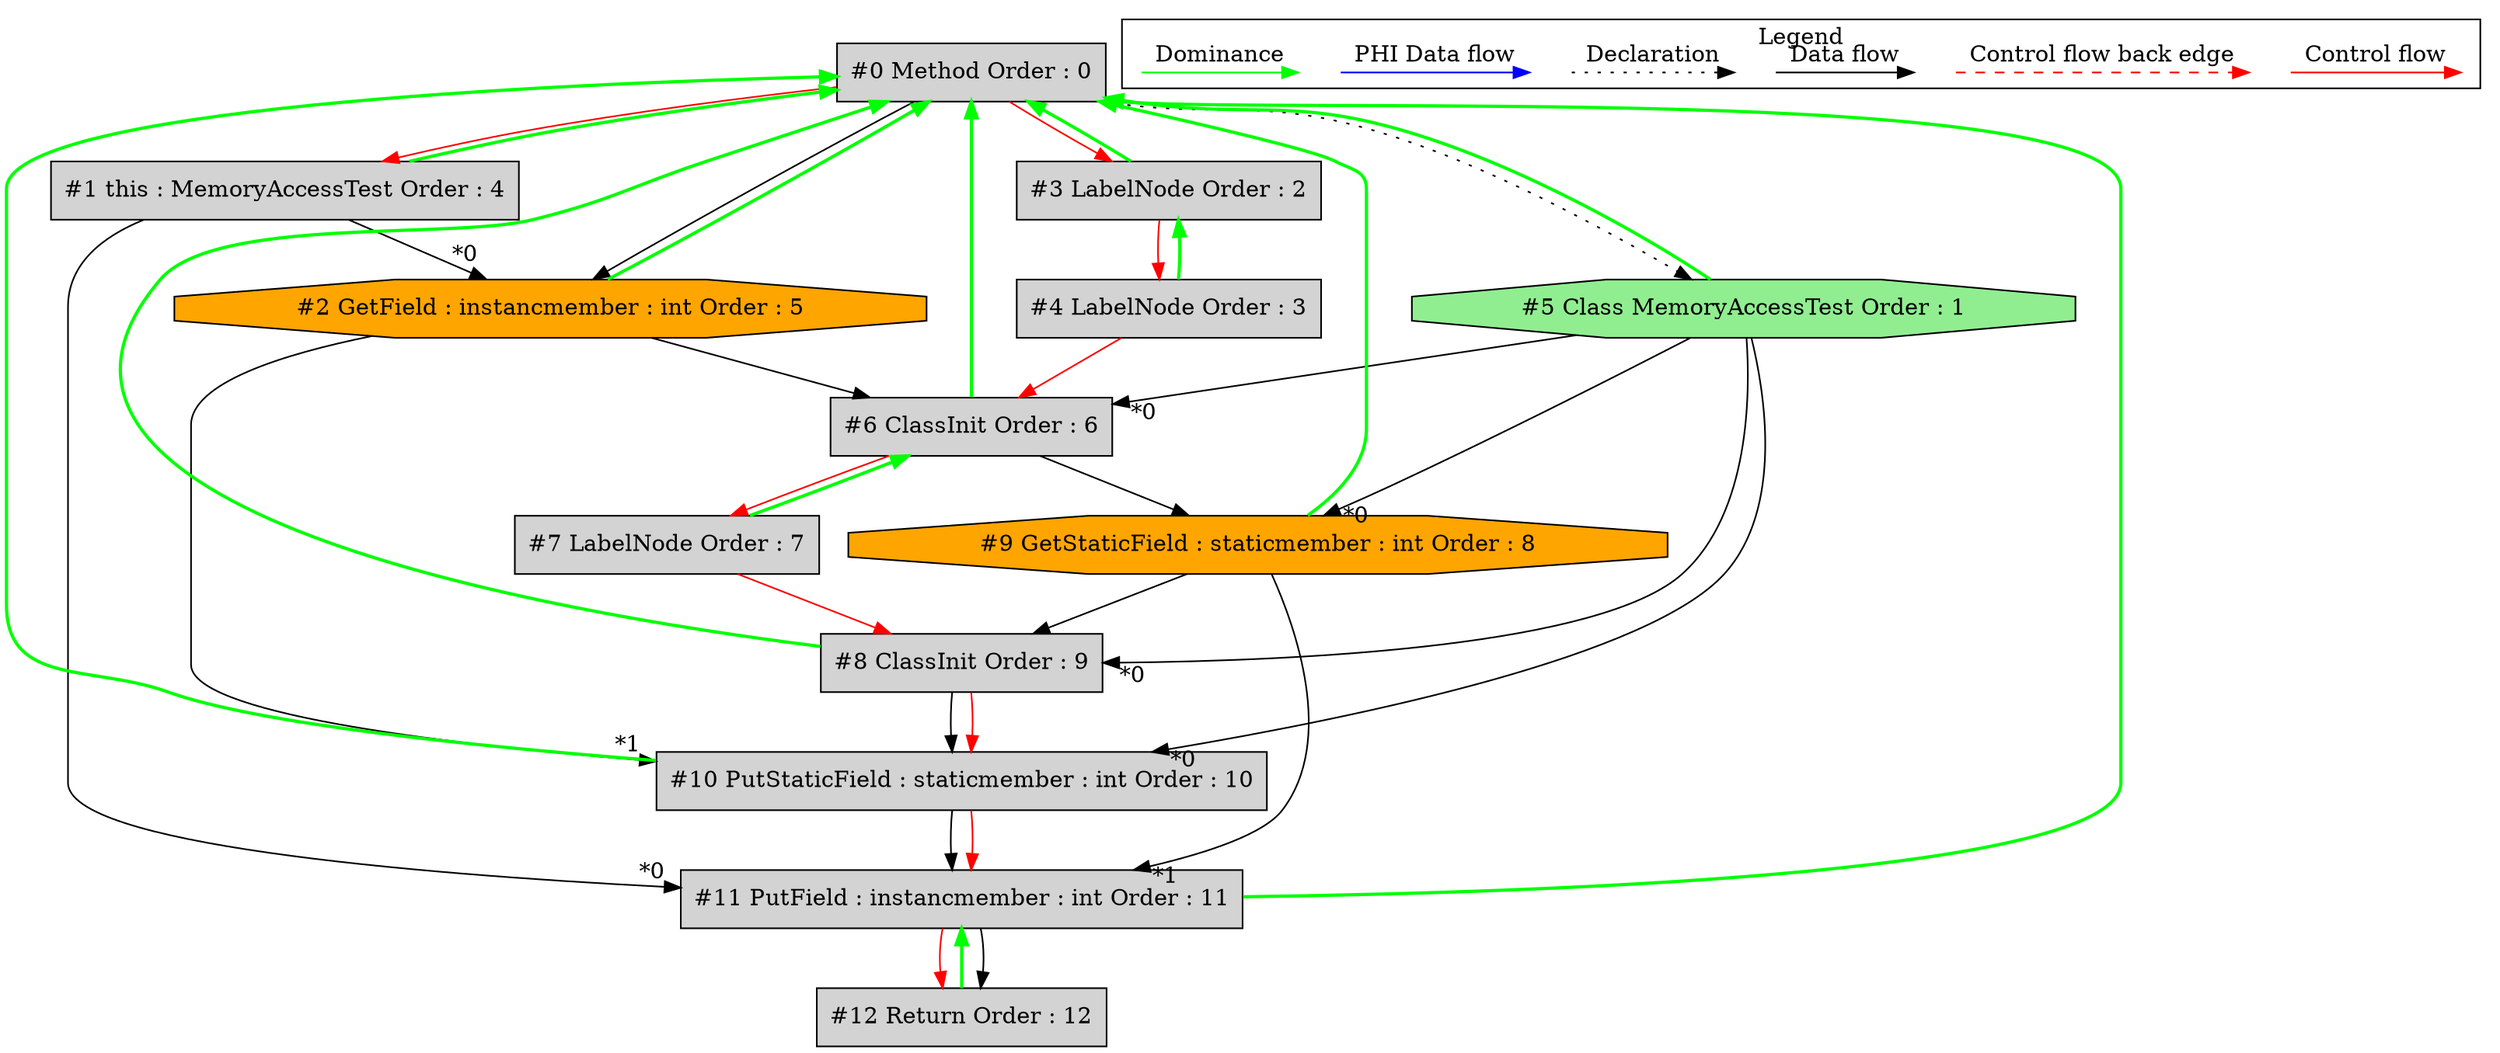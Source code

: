 digraph debugoutput {
 node0[label="#0 Method Order : 0",shape=box, fillcolor=lightgrey, style=filled];
 node1[label="#1 this : MemoryAccessTest Order : 4",shape=box, fillcolor=lightgrey, style=filled];
 node1 -> node0[dir="forward" color="green" penwidth="2"];
 node0 -> node1[labeldistance=2, color=red, fontcolor=red];
 node2[label="#2 GetField : instancmember : int Order : 5",shape=octagon, fillcolor=orange, style=filled];
 node2 -> node0[dir="forward" color="green" penwidth="2"];
 node1 -> node2[headlabel="*0", labeldistance=2];
 node0 -> node2;
 node3[label="#3 LabelNode Order : 2",shape=box, fillcolor=lightgrey, style=filled];
 node3 -> node0[dir="forward" color="green" penwidth="2"];
 node0 -> node3[labeldistance=2, color=red, fontcolor=red];
 node4[label="#4 LabelNode Order : 3",shape=box, fillcolor=lightgrey, style=filled];
 node4 -> node3[dir="forward" color="green" penwidth="2"];
 node3 -> node4[labeldistance=2, color=red, fontcolor=red];
 node5[label="#5 Class MemoryAccessTest Order : 1",shape=octagon, fillcolor=lightgreen, style=filled];
 node5 -> node0[dir="forward" color="green" penwidth="2"];
 node0 -> node5[style=dotted];
 node6[label="#6 ClassInit Order : 6",shape=box, fillcolor=lightgrey, style=filled];
 node6 -> node0[dir="forward" color="green" penwidth="2"];
 node5 -> node6[headlabel="*0", labeldistance=2];
 node2 -> node6;
 node4 -> node6[labeldistance=2, color=red, fontcolor=red];
 node7[label="#7 LabelNode Order : 7",shape=box, fillcolor=lightgrey, style=filled];
 node7 -> node6[dir="forward" color="green" penwidth="2"];
 node6 -> node7[labeldistance=2, color=red, fontcolor=red];
 node8[label="#8 ClassInit Order : 9",shape=box, fillcolor=lightgrey, style=filled];
 node8 -> node0[dir="forward" color="green" penwidth="2"];
 node5 -> node8[headlabel="*0", labeldistance=2];
 node9 -> node8;
 node7 -> node8[labeldistance=2, color=red, fontcolor=red];
 node9[label="#9 GetStaticField : staticmember : int Order : 8",shape=octagon, fillcolor=orange, style=filled];
 node9 -> node0[dir="forward" color="green" penwidth="2"];
 node5 -> node9[headlabel="*0", labeldistance=2];
 node6 -> node9;
 node10[label="#10 PutStaticField : staticmember : int Order : 10",shape=box, fillcolor=lightgrey, style=filled];
 node10 -> node0[dir="forward" color="green" penwidth="2"];
 node5 -> node10[headlabel="*0", labeldistance=2];
 node2 -> node10[headlabel="*1", labeldistance=2];
 node8 -> node10;
 node8 -> node10[labeldistance=2, color=red, fontcolor=red];
 node11[label="#11 PutField : instancmember : int Order : 11",shape=box, fillcolor=lightgrey, style=filled];
 node11 -> node0[dir="forward" color="green" penwidth="2"];
 node1 -> node11[headlabel="*0", labeldistance=2];
 node9 -> node11[headlabel="*1", labeldistance=2];
 node10 -> node11;
 node10 -> node11[labeldistance=2, color=red, fontcolor=red];
 node12[label="#12 Return Order : 12",shape=box, fillcolor=lightgrey, style=filled];
 node12 -> node11[dir="forward" color="green" penwidth="2"];
 node11 -> node12[labeldistance=2, color=red, fontcolor=red];
 node11 -> node12;
 subgraph cluster_000 {
  label = "Legend";
  node [shape=point]
  {
   rank=same;
   c0 [style = invis];
   c1 [style = invis];
   c2 [style = invis];
   c3 [style = invis];
   d0 [style = invis];
   d1 [style = invis];
   d2 [style = invis];
   d3 [style = invis];
   d4 [style = invis];
   d5 [style = invis];
   d6 [style = invis];
   d7 [style = invis];
  }
  c0 -> c1 [label="Control flow", style=solid, color=red]
  c2 -> c3 [label="Control flow back edge", style=dashed, color=red]
  d0 -> d1 [label="Data flow"]
  d2 -> d3 [label="Declaration", style=dotted]
  d4 -> d5 [label="PHI Data flow", color=blue]
  d6 -> d7 [label="Dominance", color=green]
 }

}
